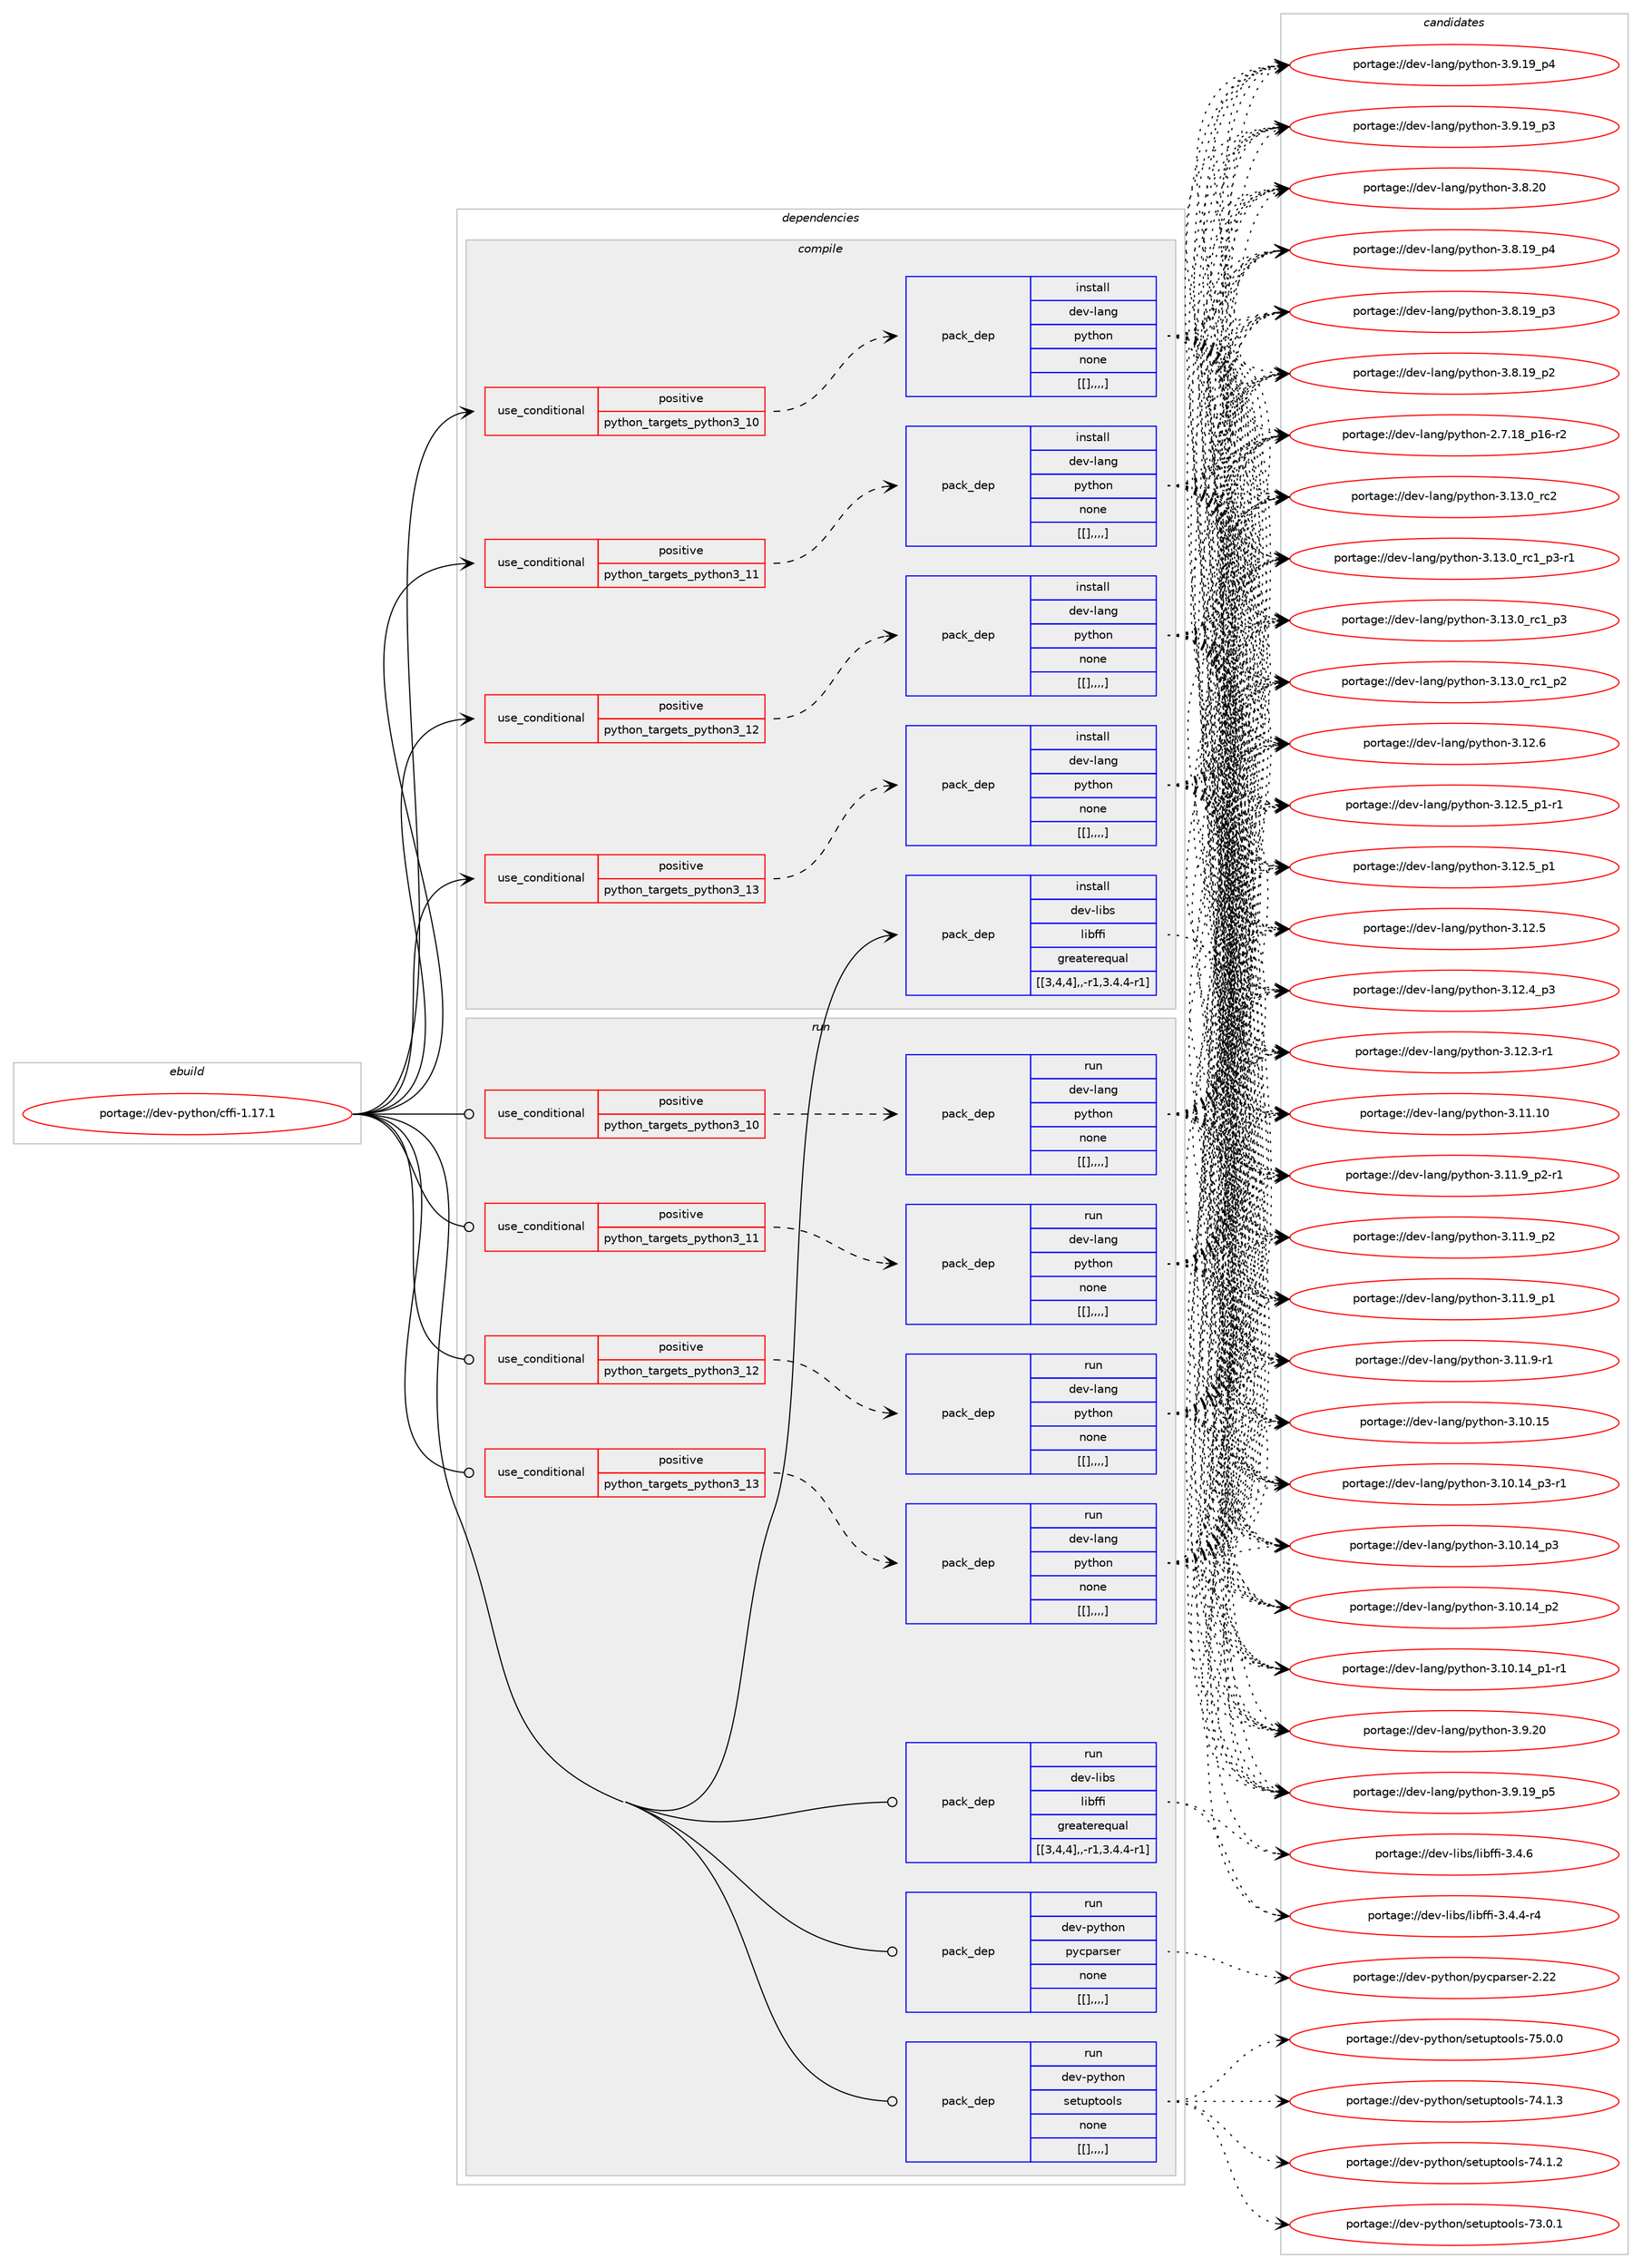 digraph prolog {

# *************
# Graph options
# *************

newrank=true;
concentrate=true;
compound=true;
graph [rankdir=LR,fontname=Helvetica,fontsize=10,ranksep=1.5];#, ranksep=2.5, nodesep=0.2];
edge  [arrowhead=vee];
node  [fontname=Helvetica,fontsize=10];

# **********
# The ebuild
# **********

subgraph cluster_leftcol {
color=gray;
label=<<i>ebuild</i>>;
id [label="portage://dev-python/cffi-1.17.1", color=red, width=4, href="../dev-python/cffi-1.17.1.svg"];
}

# ****************
# The dependencies
# ****************

subgraph cluster_midcol {
color=gray;
label=<<i>dependencies</i>>;
subgraph cluster_compile {
fillcolor="#eeeeee";
style=filled;
label=<<i>compile</i>>;
subgraph cond32085 {
dependency144188 [label=<<TABLE BORDER="0" CELLBORDER="1" CELLSPACING="0" CELLPADDING="4"><TR><TD ROWSPAN="3" CELLPADDING="10">use_conditional</TD></TR><TR><TD>positive</TD></TR><TR><TD>python_targets_python3_10</TD></TR></TABLE>>, shape=none, color=red];
subgraph pack110887 {
dependency144189 [label=<<TABLE BORDER="0" CELLBORDER="1" CELLSPACING="0" CELLPADDING="4" WIDTH="220"><TR><TD ROWSPAN="6" CELLPADDING="30">pack_dep</TD></TR><TR><TD WIDTH="110">install</TD></TR><TR><TD>dev-lang</TD></TR><TR><TD>python</TD></TR><TR><TD>none</TD></TR><TR><TD>[[],,,,]</TD></TR></TABLE>>, shape=none, color=blue];
}
dependency144188:e -> dependency144189:w [weight=20,style="dashed",arrowhead="vee"];
}
id:e -> dependency144188:w [weight=20,style="solid",arrowhead="vee"];
subgraph cond32086 {
dependency144190 [label=<<TABLE BORDER="0" CELLBORDER="1" CELLSPACING="0" CELLPADDING="4"><TR><TD ROWSPAN="3" CELLPADDING="10">use_conditional</TD></TR><TR><TD>positive</TD></TR><TR><TD>python_targets_python3_11</TD></TR></TABLE>>, shape=none, color=red];
subgraph pack110888 {
dependency144191 [label=<<TABLE BORDER="0" CELLBORDER="1" CELLSPACING="0" CELLPADDING="4" WIDTH="220"><TR><TD ROWSPAN="6" CELLPADDING="30">pack_dep</TD></TR><TR><TD WIDTH="110">install</TD></TR><TR><TD>dev-lang</TD></TR><TR><TD>python</TD></TR><TR><TD>none</TD></TR><TR><TD>[[],,,,]</TD></TR></TABLE>>, shape=none, color=blue];
}
dependency144190:e -> dependency144191:w [weight=20,style="dashed",arrowhead="vee"];
}
id:e -> dependency144190:w [weight=20,style="solid",arrowhead="vee"];
subgraph cond32087 {
dependency144192 [label=<<TABLE BORDER="0" CELLBORDER="1" CELLSPACING="0" CELLPADDING="4"><TR><TD ROWSPAN="3" CELLPADDING="10">use_conditional</TD></TR><TR><TD>positive</TD></TR><TR><TD>python_targets_python3_12</TD></TR></TABLE>>, shape=none, color=red];
subgraph pack110889 {
dependency144193 [label=<<TABLE BORDER="0" CELLBORDER="1" CELLSPACING="0" CELLPADDING="4" WIDTH="220"><TR><TD ROWSPAN="6" CELLPADDING="30">pack_dep</TD></TR><TR><TD WIDTH="110">install</TD></TR><TR><TD>dev-lang</TD></TR><TR><TD>python</TD></TR><TR><TD>none</TD></TR><TR><TD>[[],,,,]</TD></TR></TABLE>>, shape=none, color=blue];
}
dependency144192:e -> dependency144193:w [weight=20,style="dashed",arrowhead="vee"];
}
id:e -> dependency144192:w [weight=20,style="solid",arrowhead="vee"];
subgraph cond32088 {
dependency144194 [label=<<TABLE BORDER="0" CELLBORDER="1" CELLSPACING="0" CELLPADDING="4"><TR><TD ROWSPAN="3" CELLPADDING="10">use_conditional</TD></TR><TR><TD>positive</TD></TR><TR><TD>python_targets_python3_13</TD></TR></TABLE>>, shape=none, color=red];
subgraph pack110890 {
dependency144195 [label=<<TABLE BORDER="0" CELLBORDER="1" CELLSPACING="0" CELLPADDING="4" WIDTH="220"><TR><TD ROWSPAN="6" CELLPADDING="30">pack_dep</TD></TR><TR><TD WIDTH="110">install</TD></TR><TR><TD>dev-lang</TD></TR><TR><TD>python</TD></TR><TR><TD>none</TD></TR><TR><TD>[[],,,,]</TD></TR></TABLE>>, shape=none, color=blue];
}
dependency144194:e -> dependency144195:w [weight=20,style="dashed",arrowhead="vee"];
}
id:e -> dependency144194:w [weight=20,style="solid",arrowhead="vee"];
subgraph pack110891 {
dependency144196 [label=<<TABLE BORDER="0" CELLBORDER="1" CELLSPACING="0" CELLPADDING="4" WIDTH="220"><TR><TD ROWSPAN="6" CELLPADDING="30">pack_dep</TD></TR><TR><TD WIDTH="110">install</TD></TR><TR><TD>dev-libs</TD></TR><TR><TD>libffi</TD></TR><TR><TD>greaterequal</TD></TR><TR><TD>[[3,4,4],,-r1,3.4.4-r1]</TD></TR></TABLE>>, shape=none, color=blue];
}
id:e -> dependency144196:w [weight=20,style="solid",arrowhead="vee"];
}
subgraph cluster_compileandrun {
fillcolor="#eeeeee";
style=filled;
label=<<i>compile and run</i>>;
}
subgraph cluster_run {
fillcolor="#eeeeee";
style=filled;
label=<<i>run</i>>;
subgraph cond32089 {
dependency144197 [label=<<TABLE BORDER="0" CELLBORDER="1" CELLSPACING="0" CELLPADDING="4"><TR><TD ROWSPAN="3" CELLPADDING="10">use_conditional</TD></TR><TR><TD>positive</TD></TR><TR><TD>python_targets_python3_10</TD></TR></TABLE>>, shape=none, color=red];
subgraph pack110892 {
dependency144198 [label=<<TABLE BORDER="0" CELLBORDER="1" CELLSPACING="0" CELLPADDING="4" WIDTH="220"><TR><TD ROWSPAN="6" CELLPADDING="30">pack_dep</TD></TR><TR><TD WIDTH="110">run</TD></TR><TR><TD>dev-lang</TD></TR><TR><TD>python</TD></TR><TR><TD>none</TD></TR><TR><TD>[[],,,,]</TD></TR></TABLE>>, shape=none, color=blue];
}
dependency144197:e -> dependency144198:w [weight=20,style="dashed",arrowhead="vee"];
}
id:e -> dependency144197:w [weight=20,style="solid",arrowhead="odot"];
subgraph cond32090 {
dependency144199 [label=<<TABLE BORDER="0" CELLBORDER="1" CELLSPACING="0" CELLPADDING="4"><TR><TD ROWSPAN="3" CELLPADDING="10">use_conditional</TD></TR><TR><TD>positive</TD></TR><TR><TD>python_targets_python3_11</TD></TR></TABLE>>, shape=none, color=red];
subgraph pack110893 {
dependency144200 [label=<<TABLE BORDER="0" CELLBORDER="1" CELLSPACING="0" CELLPADDING="4" WIDTH="220"><TR><TD ROWSPAN="6" CELLPADDING="30">pack_dep</TD></TR><TR><TD WIDTH="110">run</TD></TR><TR><TD>dev-lang</TD></TR><TR><TD>python</TD></TR><TR><TD>none</TD></TR><TR><TD>[[],,,,]</TD></TR></TABLE>>, shape=none, color=blue];
}
dependency144199:e -> dependency144200:w [weight=20,style="dashed",arrowhead="vee"];
}
id:e -> dependency144199:w [weight=20,style="solid",arrowhead="odot"];
subgraph cond32091 {
dependency144201 [label=<<TABLE BORDER="0" CELLBORDER="1" CELLSPACING="0" CELLPADDING="4"><TR><TD ROWSPAN="3" CELLPADDING="10">use_conditional</TD></TR><TR><TD>positive</TD></TR><TR><TD>python_targets_python3_12</TD></TR></TABLE>>, shape=none, color=red];
subgraph pack110894 {
dependency144202 [label=<<TABLE BORDER="0" CELLBORDER="1" CELLSPACING="0" CELLPADDING="4" WIDTH="220"><TR><TD ROWSPAN="6" CELLPADDING="30">pack_dep</TD></TR><TR><TD WIDTH="110">run</TD></TR><TR><TD>dev-lang</TD></TR><TR><TD>python</TD></TR><TR><TD>none</TD></TR><TR><TD>[[],,,,]</TD></TR></TABLE>>, shape=none, color=blue];
}
dependency144201:e -> dependency144202:w [weight=20,style="dashed",arrowhead="vee"];
}
id:e -> dependency144201:w [weight=20,style="solid",arrowhead="odot"];
subgraph cond32092 {
dependency144203 [label=<<TABLE BORDER="0" CELLBORDER="1" CELLSPACING="0" CELLPADDING="4"><TR><TD ROWSPAN="3" CELLPADDING="10">use_conditional</TD></TR><TR><TD>positive</TD></TR><TR><TD>python_targets_python3_13</TD></TR></TABLE>>, shape=none, color=red];
subgraph pack110895 {
dependency144204 [label=<<TABLE BORDER="0" CELLBORDER="1" CELLSPACING="0" CELLPADDING="4" WIDTH="220"><TR><TD ROWSPAN="6" CELLPADDING="30">pack_dep</TD></TR><TR><TD WIDTH="110">run</TD></TR><TR><TD>dev-lang</TD></TR><TR><TD>python</TD></TR><TR><TD>none</TD></TR><TR><TD>[[],,,,]</TD></TR></TABLE>>, shape=none, color=blue];
}
dependency144203:e -> dependency144204:w [weight=20,style="dashed",arrowhead="vee"];
}
id:e -> dependency144203:w [weight=20,style="solid",arrowhead="odot"];
subgraph pack110896 {
dependency144205 [label=<<TABLE BORDER="0" CELLBORDER="1" CELLSPACING="0" CELLPADDING="4" WIDTH="220"><TR><TD ROWSPAN="6" CELLPADDING="30">pack_dep</TD></TR><TR><TD WIDTH="110">run</TD></TR><TR><TD>dev-libs</TD></TR><TR><TD>libffi</TD></TR><TR><TD>greaterequal</TD></TR><TR><TD>[[3,4,4],,-r1,3.4.4-r1]</TD></TR></TABLE>>, shape=none, color=blue];
}
id:e -> dependency144205:w [weight=20,style="solid",arrowhead="odot"];
subgraph pack110897 {
dependency144206 [label=<<TABLE BORDER="0" CELLBORDER="1" CELLSPACING="0" CELLPADDING="4" WIDTH="220"><TR><TD ROWSPAN="6" CELLPADDING="30">pack_dep</TD></TR><TR><TD WIDTH="110">run</TD></TR><TR><TD>dev-python</TD></TR><TR><TD>pycparser</TD></TR><TR><TD>none</TD></TR><TR><TD>[[],,,,]</TD></TR></TABLE>>, shape=none, color=blue];
}
id:e -> dependency144206:w [weight=20,style="solid",arrowhead="odot"];
subgraph pack110898 {
dependency144207 [label=<<TABLE BORDER="0" CELLBORDER="1" CELLSPACING="0" CELLPADDING="4" WIDTH="220"><TR><TD ROWSPAN="6" CELLPADDING="30">pack_dep</TD></TR><TR><TD WIDTH="110">run</TD></TR><TR><TD>dev-python</TD></TR><TR><TD>setuptools</TD></TR><TR><TD>none</TD></TR><TR><TD>[[],,,,]</TD></TR></TABLE>>, shape=none, color=blue];
}
id:e -> dependency144207:w [weight=20,style="solid",arrowhead="odot"];
}
}

# **************
# The candidates
# **************

subgraph cluster_choices {
rank=same;
color=gray;
label=<<i>candidates</i>>;

subgraph choice110887 {
color=black;
nodesep=1;
choice10010111845108971101034711212111610411111045514649514648951149950 [label="portage://dev-lang/python-3.13.0_rc2", color=red, width=4,href="../dev-lang/python-3.13.0_rc2.svg"];
choice1001011184510897110103471121211161041111104551464951464895114994995112514511449 [label="portage://dev-lang/python-3.13.0_rc1_p3-r1", color=red, width=4,href="../dev-lang/python-3.13.0_rc1_p3-r1.svg"];
choice100101118451089711010347112121116104111110455146495146489511499499511251 [label="portage://dev-lang/python-3.13.0_rc1_p3", color=red, width=4,href="../dev-lang/python-3.13.0_rc1_p3.svg"];
choice100101118451089711010347112121116104111110455146495146489511499499511250 [label="portage://dev-lang/python-3.13.0_rc1_p2", color=red, width=4,href="../dev-lang/python-3.13.0_rc1_p2.svg"];
choice10010111845108971101034711212111610411111045514649504654 [label="portage://dev-lang/python-3.12.6", color=red, width=4,href="../dev-lang/python-3.12.6.svg"];
choice1001011184510897110103471121211161041111104551464950465395112494511449 [label="portage://dev-lang/python-3.12.5_p1-r1", color=red, width=4,href="../dev-lang/python-3.12.5_p1-r1.svg"];
choice100101118451089711010347112121116104111110455146495046539511249 [label="portage://dev-lang/python-3.12.5_p1", color=red, width=4,href="../dev-lang/python-3.12.5_p1.svg"];
choice10010111845108971101034711212111610411111045514649504653 [label="portage://dev-lang/python-3.12.5", color=red, width=4,href="../dev-lang/python-3.12.5.svg"];
choice100101118451089711010347112121116104111110455146495046529511251 [label="portage://dev-lang/python-3.12.4_p3", color=red, width=4,href="../dev-lang/python-3.12.4_p3.svg"];
choice100101118451089711010347112121116104111110455146495046514511449 [label="portage://dev-lang/python-3.12.3-r1", color=red, width=4,href="../dev-lang/python-3.12.3-r1.svg"];
choice1001011184510897110103471121211161041111104551464949464948 [label="portage://dev-lang/python-3.11.10", color=red, width=4,href="../dev-lang/python-3.11.10.svg"];
choice1001011184510897110103471121211161041111104551464949465795112504511449 [label="portage://dev-lang/python-3.11.9_p2-r1", color=red, width=4,href="../dev-lang/python-3.11.9_p2-r1.svg"];
choice100101118451089711010347112121116104111110455146494946579511250 [label="portage://dev-lang/python-3.11.9_p2", color=red, width=4,href="../dev-lang/python-3.11.9_p2.svg"];
choice100101118451089711010347112121116104111110455146494946579511249 [label="portage://dev-lang/python-3.11.9_p1", color=red, width=4,href="../dev-lang/python-3.11.9_p1.svg"];
choice100101118451089711010347112121116104111110455146494946574511449 [label="portage://dev-lang/python-3.11.9-r1", color=red, width=4,href="../dev-lang/python-3.11.9-r1.svg"];
choice1001011184510897110103471121211161041111104551464948464953 [label="portage://dev-lang/python-3.10.15", color=red, width=4,href="../dev-lang/python-3.10.15.svg"];
choice100101118451089711010347112121116104111110455146494846495295112514511449 [label="portage://dev-lang/python-3.10.14_p3-r1", color=red, width=4,href="../dev-lang/python-3.10.14_p3-r1.svg"];
choice10010111845108971101034711212111610411111045514649484649529511251 [label="portage://dev-lang/python-3.10.14_p3", color=red, width=4,href="../dev-lang/python-3.10.14_p3.svg"];
choice10010111845108971101034711212111610411111045514649484649529511250 [label="portage://dev-lang/python-3.10.14_p2", color=red, width=4,href="../dev-lang/python-3.10.14_p2.svg"];
choice100101118451089711010347112121116104111110455146494846495295112494511449 [label="portage://dev-lang/python-3.10.14_p1-r1", color=red, width=4,href="../dev-lang/python-3.10.14_p1-r1.svg"];
choice10010111845108971101034711212111610411111045514657465048 [label="portage://dev-lang/python-3.9.20", color=red, width=4,href="../dev-lang/python-3.9.20.svg"];
choice100101118451089711010347112121116104111110455146574649579511253 [label="portage://dev-lang/python-3.9.19_p5", color=red, width=4,href="../dev-lang/python-3.9.19_p5.svg"];
choice100101118451089711010347112121116104111110455146574649579511252 [label="portage://dev-lang/python-3.9.19_p4", color=red, width=4,href="../dev-lang/python-3.9.19_p4.svg"];
choice100101118451089711010347112121116104111110455146574649579511251 [label="portage://dev-lang/python-3.9.19_p3", color=red, width=4,href="../dev-lang/python-3.9.19_p3.svg"];
choice10010111845108971101034711212111610411111045514656465048 [label="portage://dev-lang/python-3.8.20", color=red, width=4,href="../dev-lang/python-3.8.20.svg"];
choice100101118451089711010347112121116104111110455146564649579511252 [label="portage://dev-lang/python-3.8.19_p4", color=red, width=4,href="../dev-lang/python-3.8.19_p4.svg"];
choice100101118451089711010347112121116104111110455146564649579511251 [label="portage://dev-lang/python-3.8.19_p3", color=red, width=4,href="../dev-lang/python-3.8.19_p3.svg"];
choice100101118451089711010347112121116104111110455146564649579511250 [label="portage://dev-lang/python-3.8.19_p2", color=red, width=4,href="../dev-lang/python-3.8.19_p2.svg"];
choice100101118451089711010347112121116104111110455046554649569511249544511450 [label="portage://dev-lang/python-2.7.18_p16-r2", color=red, width=4,href="../dev-lang/python-2.7.18_p16-r2.svg"];
dependency144189:e -> choice10010111845108971101034711212111610411111045514649514648951149950:w [style=dotted,weight="100"];
dependency144189:e -> choice1001011184510897110103471121211161041111104551464951464895114994995112514511449:w [style=dotted,weight="100"];
dependency144189:e -> choice100101118451089711010347112121116104111110455146495146489511499499511251:w [style=dotted,weight="100"];
dependency144189:e -> choice100101118451089711010347112121116104111110455146495146489511499499511250:w [style=dotted,weight="100"];
dependency144189:e -> choice10010111845108971101034711212111610411111045514649504654:w [style=dotted,weight="100"];
dependency144189:e -> choice1001011184510897110103471121211161041111104551464950465395112494511449:w [style=dotted,weight="100"];
dependency144189:e -> choice100101118451089711010347112121116104111110455146495046539511249:w [style=dotted,weight="100"];
dependency144189:e -> choice10010111845108971101034711212111610411111045514649504653:w [style=dotted,weight="100"];
dependency144189:e -> choice100101118451089711010347112121116104111110455146495046529511251:w [style=dotted,weight="100"];
dependency144189:e -> choice100101118451089711010347112121116104111110455146495046514511449:w [style=dotted,weight="100"];
dependency144189:e -> choice1001011184510897110103471121211161041111104551464949464948:w [style=dotted,weight="100"];
dependency144189:e -> choice1001011184510897110103471121211161041111104551464949465795112504511449:w [style=dotted,weight="100"];
dependency144189:e -> choice100101118451089711010347112121116104111110455146494946579511250:w [style=dotted,weight="100"];
dependency144189:e -> choice100101118451089711010347112121116104111110455146494946579511249:w [style=dotted,weight="100"];
dependency144189:e -> choice100101118451089711010347112121116104111110455146494946574511449:w [style=dotted,weight="100"];
dependency144189:e -> choice1001011184510897110103471121211161041111104551464948464953:w [style=dotted,weight="100"];
dependency144189:e -> choice100101118451089711010347112121116104111110455146494846495295112514511449:w [style=dotted,weight="100"];
dependency144189:e -> choice10010111845108971101034711212111610411111045514649484649529511251:w [style=dotted,weight="100"];
dependency144189:e -> choice10010111845108971101034711212111610411111045514649484649529511250:w [style=dotted,weight="100"];
dependency144189:e -> choice100101118451089711010347112121116104111110455146494846495295112494511449:w [style=dotted,weight="100"];
dependency144189:e -> choice10010111845108971101034711212111610411111045514657465048:w [style=dotted,weight="100"];
dependency144189:e -> choice100101118451089711010347112121116104111110455146574649579511253:w [style=dotted,weight="100"];
dependency144189:e -> choice100101118451089711010347112121116104111110455146574649579511252:w [style=dotted,weight="100"];
dependency144189:e -> choice100101118451089711010347112121116104111110455146574649579511251:w [style=dotted,weight="100"];
dependency144189:e -> choice10010111845108971101034711212111610411111045514656465048:w [style=dotted,weight="100"];
dependency144189:e -> choice100101118451089711010347112121116104111110455146564649579511252:w [style=dotted,weight="100"];
dependency144189:e -> choice100101118451089711010347112121116104111110455146564649579511251:w [style=dotted,weight="100"];
dependency144189:e -> choice100101118451089711010347112121116104111110455146564649579511250:w [style=dotted,weight="100"];
dependency144189:e -> choice100101118451089711010347112121116104111110455046554649569511249544511450:w [style=dotted,weight="100"];
}
subgraph choice110888 {
color=black;
nodesep=1;
choice10010111845108971101034711212111610411111045514649514648951149950 [label="portage://dev-lang/python-3.13.0_rc2", color=red, width=4,href="../dev-lang/python-3.13.0_rc2.svg"];
choice1001011184510897110103471121211161041111104551464951464895114994995112514511449 [label="portage://dev-lang/python-3.13.0_rc1_p3-r1", color=red, width=4,href="../dev-lang/python-3.13.0_rc1_p3-r1.svg"];
choice100101118451089711010347112121116104111110455146495146489511499499511251 [label="portage://dev-lang/python-3.13.0_rc1_p3", color=red, width=4,href="../dev-lang/python-3.13.0_rc1_p3.svg"];
choice100101118451089711010347112121116104111110455146495146489511499499511250 [label="portage://dev-lang/python-3.13.0_rc1_p2", color=red, width=4,href="../dev-lang/python-3.13.0_rc1_p2.svg"];
choice10010111845108971101034711212111610411111045514649504654 [label="portage://dev-lang/python-3.12.6", color=red, width=4,href="../dev-lang/python-3.12.6.svg"];
choice1001011184510897110103471121211161041111104551464950465395112494511449 [label="portage://dev-lang/python-3.12.5_p1-r1", color=red, width=4,href="../dev-lang/python-3.12.5_p1-r1.svg"];
choice100101118451089711010347112121116104111110455146495046539511249 [label="portage://dev-lang/python-3.12.5_p1", color=red, width=4,href="../dev-lang/python-3.12.5_p1.svg"];
choice10010111845108971101034711212111610411111045514649504653 [label="portage://dev-lang/python-3.12.5", color=red, width=4,href="../dev-lang/python-3.12.5.svg"];
choice100101118451089711010347112121116104111110455146495046529511251 [label="portage://dev-lang/python-3.12.4_p3", color=red, width=4,href="../dev-lang/python-3.12.4_p3.svg"];
choice100101118451089711010347112121116104111110455146495046514511449 [label="portage://dev-lang/python-3.12.3-r1", color=red, width=4,href="../dev-lang/python-3.12.3-r1.svg"];
choice1001011184510897110103471121211161041111104551464949464948 [label="portage://dev-lang/python-3.11.10", color=red, width=4,href="../dev-lang/python-3.11.10.svg"];
choice1001011184510897110103471121211161041111104551464949465795112504511449 [label="portage://dev-lang/python-3.11.9_p2-r1", color=red, width=4,href="../dev-lang/python-3.11.9_p2-r1.svg"];
choice100101118451089711010347112121116104111110455146494946579511250 [label="portage://dev-lang/python-3.11.9_p2", color=red, width=4,href="../dev-lang/python-3.11.9_p2.svg"];
choice100101118451089711010347112121116104111110455146494946579511249 [label="portage://dev-lang/python-3.11.9_p1", color=red, width=4,href="../dev-lang/python-3.11.9_p1.svg"];
choice100101118451089711010347112121116104111110455146494946574511449 [label="portage://dev-lang/python-3.11.9-r1", color=red, width=4,href="../dev-lang/python-3.11.9-r1.svg"];
choice1001011184510897110103471121211161041111104551464948464953 [label="portage://dev-lang/python-3.10.15", color=red, width=4,href="../dev-lang/python-3.10.15.svg"];
choice100101118451089711010347112121116104111110455146494846495295112514511449 [label="portage://dev-lang/python-3.10.14_p3-r1", color=red, width=4,href="../dev-lang/python-3.10.14_p3-r1.svg"];
choice10010111845108971101034711212111610411111045514649484649529511251 [label="portage://dev-lang/python-3.10.14_p3", color=red, width=4,href="../dev-lang/python-3.10.14_p3.svg"];
choice10010111845108971101034711212111610411111045514649484649529511250 [label="portage://dev-lang/python-3.10.14_p2", color=red, width=4,href="../dev-lang/python-3.10.14_p2.svg"];
choice100101118451089711010347112121116104111110455146494846495295112494511449 [label="portage://dev-lang/python-3.10.14_p1-r1", color=red, width=4,href="../dev-lang/python-3.10.14_p1-r1.svg"];
choice10010111845108971101034711212111610411111045514657465048 [label="portage://dev-lang/python-3.9.20", color=red, width=4,href="../dev-lang/python-3.9.20.svg"];
choice100101118451089711010347112121116104111110455146574649579511253 [label="portage://dev-lang/python-3.9.19_p5", color=red, width=4,href="../dev-lang/python-3.9.19_p5.svg"];
choice100101118451089711010347112121116104111110455146574649579511252 [label="portage://dev-lang/python-3.9.19_p4", color=red, width=4,href="../dev-lang/python-3.9.19_p4.svg"];
choice100101118451089711010347112121116104111110455146574649579511251 [label="portage://dev-lang/python-3.9.19_p3", color=red, width=4,href="../dev-lang/python-3.9.19_p3.svg"];
choice10010111845108971101034711212111610411111045514656465048 [label="portage://dev-lang/python-3.8.20", color=red, width=4,href="../dev-lang/python-3.8.20.svg"];
choice100101118451089711010347112121116104111110455146564649579511252 [label="portage://dev-lang/python-3.8.19_p4", color=red, width=4,href="../dev-lang/python-3.8.19_p4.svg"];
choice100101118451089711010347112121116104111110455146564649579511251 [label="portage://dev-lang/python-3.8.19_p3", color=red, width=4,href="../dev-lang/python-3.8.19_p3.svg"];
choice100101118451089711010347112121116104111110455146564649579511250 [label="portage://dev-lang/python-3.8.19_p2", color=red, width=4,href="../dev-lang/python-3.8.19_p2.svg"];
choice100101118451089711010347112121116104111110455046554649569511249544511450 [label="portage://dev-lang/python-2.7.18_p16-r2", color=red, width=4,href="../dev-lang/python-2.7.18_p16-r2.svg"];
dependency144191:e -> choice10010111845108971101034711212111610411111045514649514648951149950:w [style=dotted,weight="100"];
dependency144191:e -> choice1001011184510897110103471121211161041111104551464951464895114994995112514511449:w [style=dotted,weight="100"];
dependency144191:e -> choice100101118451089711010347112121116104111110455146495146489511499499511251:w [style=dotted,weight="100"];
dependency144191:e -> choice100101118451089711010347112121116104111110455146495146489511499499511250:w [style=dotted,weight="100"];
dependency144191:e -> choice10010111845108971101034711212111610411111045514649504654:w [style=dotted,weight="100"];
dependency144191:e -> choice1001011184510897110103471121211161041111104551464950465395112494511449:w [style=dotted,weight="100"];
dependency144191:e -> choice100101118451089711010347112121116104111110455146495046539511249:w [style=dotted,weight="100"];
dependency144191:e -> choice10010111845108971101034711212111610411111045514649504653:w [style=dotted,weight="100"];
dependency144191:e -> choice100101118451089711010347112121116104111110455146495046529511251:w [style=dotted,weight="100"];
dependency144191:e -> choice100101118451089711010347112121116104111110455146495046514511449:w [style=dotted,weight="100"];
dependency144191:e -> choice1001011184510897110103471121211161041111104551464949464948:w [style=dotted,weight="100"];
dependency144191:e -> choice1001011184510897110103471121211161041111104551464949465795112504511449:w [style=dotted,weight="100"];
dependency144191:e -> choice100101118451089711010347112121116104111110455146494946579511250:w [style=dotted,weight="100"];
dependency144191:e -> choice100101118451089711010347112121116104111110455146494946579511249:w [style=dotted,weight="100"];
dependency144191:e -> choice100101118451089711010347112121116104111110455146494946574511449:w [style=dotted,weight="100"];
dependency144191:e -> choice1001011184510897110103471121211161041111104551464948464953:w [style=dotted,weight="100"];
dependency144191:e -> choice100101118451089711010347112121116104111110455146494846495295112514511449:w [style=dotted,weight="100"];
dependency144191:e -> choice10010111845108971101034711212111610411111045514649484649529511251:w [style=dotted,weight="100"];
dependency144191:e -> choice10010111845108971101034711212111610411111045514649484649529511250:w [style=dotted,weight="100"];
dependency144191:e -> choice100101118451089711010347112121116104111110455146494846495295112494511449:w [style=dotted,weight="100"];
dependency144191:e -> choice10010111845108971101034711212111610411111045514657465048:w [style=dotted,weight="100"];
dependency144191:e -> choice100101118451089711010347112121116104111110455146574649579511253:w [style=dotted,weight="100"];
dependency144191:e -> choice100101118451089711010347112121116104111110455146574649579511252:w [style=dotted,weight="100"];
dependency144191:e -> choice100101118451089711010347112121116104111110455146574649579511251:w [style=dotted,weight="100"];
dependency144191:e -> choice10010111845108971101034711212111610411111045514656465048:w [style=dotted,weight="100"];
dependency144191:e -> choice100101118451089711010347112121116104111110455146564649579511252:w [style=dotted,weight="100"];
dependency144191:e -> choice100101118451089711010347112121116104111110455146564649579511251:w [style=dotted,weight="100"];
dependency144191:e -> choice100101118451089711010347112121116104111110455146564649579511250:w [style=dotted,weight="100"];
dependency144191:e -> choice100101118451089711010347112121116104111110455046554649569511249544511450:w [style=dotted,weight="100"];
}
subgraph choice110889 {
color=black;
nodesep=1;
choice10010111845108971101034711212111610411111045514649514648951149950 [label="portage://dev-lang/python-3.13.0_rc2", color=red, width=4,href="../dev-lang/python-3.13.0_rc2.svg"];
choice1001011184510897110103471121211161041111104551464951464895114994995112514511449 [label="portage://dev-lang/python-3.13.0_rc1_p3-r1", color=red, width=4,href="../dev-lang/python-3.13.0_rc1_p3-r1.svg"];
choice100101118451089711010347112121116104111110455146495146489511499499511251 [label="portage://dev-lang/python-3.13.0_rc1_p3", color=red, width=4,href="../dev-lang/python-3.13.0_rc1_p3.svg"];
choice100101118451089711010347112121116104111110455146495146489511499499511250 [label="portage://dev-lang/python-3.13.0_rc1_p2", color=red, width=4,href="../dev-lang/python-3.13.0_rc1_p2.svg"];
choice10010111845108971101034711212111610411111045514649504654 [label="portage://dev-lang/python-3.12.6", color=red, width=4,href="../dev-lang/python-3.12.6.svg"];
choice1001011184510897110103471121211161041111104551464950465395112494511449 [label="portage://dev-lang/python-3.12.5_p1-r1", color=red, width=4,href="../dev-lang/python-3.12.5_p1-r1.svg"];
choice100101118451089711010347112121116104111110455146495046539511249 [label="portage://dev-lang/python-3.12.5_p1", color=red, width=4,href="../dev-lang/python-3.12.5_p1.svg"];
choice10010111845108971101034711212111610411111045514649504653 [label="portage://dev-lang/python-3.12.5", color=red, width=4,href="../dev-lang/python-3.12.5.svg"];
choice100101118451089711010347112121116104111110455146495046529511251 [label="portage://dev-lang/python-3.12.4_p3", color=red, width=4,href="../dev-lang/python-3.12.4_p3.svg"];
choice100101118451089711010347112121116104111110455146495046514511449 [label="portage://dev-lang/python-3.12.3-r1", color=red, width=4,href="../dev-lang/python-3.12.3-r1.svg"];
choice1001011184510897110103471121211161041111104551464949464948 [label="portage://dev-lang/python-3.11.10", color=red, width=4,href="../dev-lang/python-3.11.10.svg"];
choice1001011184510897110103471121211161041111104551464949465795112504511449 [label="portage://dev-lang/python-3.11.9_p2-r1", color=red, width=4,href="../dev-lang/python-3.11.9_p2-r1.svg"];
choice100101118451089711010347112121116104111110455146494946579511250 [label="portage://dev-lang/python-3.11.9_p2", color=red, width=4,href="../dev-lang/python-3.11.9_p2.svg"];
choice100101118451089711010347112121116104111110455146494946579511249 [label="portage://dev-lang/python-3.11.9_p1", color=red, width=4,href="../dev-lang/python-3.11.9_p1.svg"];
choice100101118451089711010347112121116104111110455146494946574511449 [label="portage://dev-lang/python-3.11.9-r1", color=red, width=4,href="../dev-lang/python-3.11.9-r1.svg"];
choice1001011184510897110103471121211161041111104551464948464953 [label="portage://dev-lang/python-3.10.15", color=red, width=4,href="../dev-lang/python-3.10.15.svg"];
choice100101118451089711010347112121116104111110455146494846495295112514511449 [label="portage://dev-lang/python-3.10.14_p3-r1", color=red, width=4,href="../dev-lang/python-3.10.14_p3-r1.svg"];
choice10010111845108971101034711212111610411111045514649484649529511251 [label="portage://dev-lang/python-3.10.14_p3", color=red, width=4,href="../dev-lang/python-3.10.14_p3.svg"];
choice10010111845108971101034711212111610411111045514649484649529511250 [label="portage://dev-lang/python-3.10.14_p2", color=red, width=4,href="../dev-lang/python-3.10.14_p2.svg"];
choice100101118451089711010347112121116104111110455146494846495295112494511449 [label="portage://dev-lang/python-3.10.14_p1-r1", color=red, width=4,href="../dev-lang/python-3.10.14_p1-r1.svg"];
choice10010111845108971101034711212111610411111045514657465048 [label="portage://dev-lang/python-3.9.20", color=red, width=4,href="../dev-lang/python-3.9.20.svg"];
choice100101118451089711010347112121116104111110455146574649579511253 [label="portage://dev-lang/python-3.9.19_p5", color=red, width=4,href="../dev-lang/python-3.9.19_p5.svg"];
choice100101118451089711010347112121116104111110455146574649579511252 [label="portage://dev-lang/python-3.9.19_p4", color=red, width=4,href="../dev-lang/python-3.9.19_p4.svg"];
choice100101118451089711010347112121116104111110455146574649579511251 [label="portage://dev-lang/python-3.9.19_p3", color=red, width=4,href="../dev-lang/python-3.9.19_p3.svg"];
choice10010111845108971101034711212111610411111045514656465048 [label="portage://dev-lang/python-3.8.20", color=red, width=4,href="../dev-lang/python-3.8.20.svg"];
choice100101118451089711010347112121116104111110455146564649579511252 [label="portage://dev-lang/python-3.8.19_p4", color=red, width=4,href="../dev-lang/python-3.8.19_p4.svg"];
choice100101118451089711010347112121116104111110455146564649579511251 [label="portage://dev-lang/python-3.8.19_p3", color=red, width=4,href="../dev-lang/python-3.8.19_p3.svg"];
choice100101118451089711010347112121116104111110455146564649579511250 [label="portage://dev-lang/python-3.8.19_p2", color=red, width=4,href="../dev-lang/python-3.8.19_p2.svg"];
choice100101118451089711010347112121116104111110455046554649569511249544511450 [label="portage://dev-lang/python-2.7.18_p16-r2", color=red, width=4,href="../dev-lang/python-2.7.18_p16-r2.svg"];
dependency144193:e -> choice10010111845108971101034711212111610411111045514649514648951149950:w [style=dotted,weight="100"];
dependency144193:e -> choice1001011184510897110103471121211161041111104551464951464895114994995112514511449:w [style=dotted,weight="100"];
dependency144193:e -> choice100101118451089711010347112121116104111110455146495146489511499499511251:w [style=dotted,weight="100"];
dependency144193:e -> choice100101118451089711010347112121116104111110455146495146489511499499511250:w [style=dotted,weight="100"];
dependency144193:e -> choice10010111845108971101034711212111610411111045514649504654:w [style=dotted,weight="100"];
dependency144193:e -> choice1001011184510897110103471121211161041111104551464950465395112494511449:w [style=dotted,weight="100"];
dependency144193:e -> choice100101118451089711010347112121116104111110455146495046539511249:w [style=dotted,weight="100"];
dependency144193:e -> choice10010111845108971101034711212111610411111045514649504653:w [style=dotted,weight="100"];
dependency144193:e -> choice100101118451089711010347112121116104111110455146495046529511251:w [style=dotted,weight="100"];
dependency144193:e -> choice100101118451089711010347112121116104111110455146495046514511449:w [style=dotted,weight="100"];
dependency144193:e -> choice1001011184510897110103471121211161041111104551464949464948:w [style=dotted,weight="100"];
dependency144193:e -> choice1001011184510897110103471121211161041111104551464949465795112504511449:w [style=dotted,weight="100"];
dependency144193:e -> choice100101118451089711010347112121116104111110455146494946579511250:w [style=dotted,weight="100"];
dependency144193:e -> choice100101118451089711010347112121116104111110455146494946579511249:w [style=dotted,weight="100"];
dependency144193:e -> choice100101118451089711010347112121116104111110455146494946574511449:w [style=dotted,weight="100"];
dependency144193:e -> choice1001011184510897110103471121211161041111104551464948464953:w [style=dotted,weight="100"];
dependency144193:e -> choice100101118451089711010347112121116104111110455146494846495295112514511449:w [style=dotted,weight="100"];
dependency144193:e -> choice10010111845108971101034711212111610411111045514649484649529511251:w [style=dotted,weight="100"];
dependency144193:e -> choice10010111845108971101034711212111610411111045514649484649529511250:w [style=dotted,weight="100"];
dependency144193:e -> choice100101118451089711010347112121116104111110455146494846495295112494511449:w [style=dotted,weight="100"];
dependency144193:e -> choice10010111845108971101034711212111610411111045514657465048:w [style=dotted,weight="100"];
dependency144193:e -> choice100101118451089711010347112121116104111110455146574649579511253:w [style=dotted,weight="100"];
dependency144193:e -> choice100101118451089711010347112121116104111110455146574649579511252:w [style=dotted,weight="100"];
dependency144193:e -> choice100101118451089711010347112121116104111110455146574649579511251:w [style=dotted,weight="100"];
dependency144193:e -> choice10010111845108971101034711212111610411111045514656465048:w [style=dotted,weight="100"];
dependency144193:e -> choice100101118451089711010347112121116104111110455146564649579511252:w [style=dotted,weight="100"];
dependency144193:e -> choice100101118451089711010347112121116104111110455146564649579511251:w [style=dotted,weight="100"];
dependency144193:e -> choice100101118451089711010347112121116104111110455146564649579511250:w [style=dotted,weight="100"];
dependency144193:e -> choice100101118451089711010347112121116104111110455046554649569511249544511450:w [style=dotted,weight="100"];
}
subgraph choice110890 {
color=black;
nodesep=1;
choice10010111845108971101034711212111610411111045514649514648951149950 [label="portage://dev-lang/python-3.13.0_rc2", color=red, width=4,href="../dev-lang/python-3.13.0_rc2.svg"];
choice1001011184510897110103471121211161041111104551464951464895114994995112514511449 [label="portage://dev-lang/python-3.13.0_rc1_p3-r1", color=red, width=4,href="../dev-lang/python-3.13.0_rc1_p3-r1.svg"];
choice100101118451089711010347112121116104111110455146495146489511499499511251 [label="portage://dev-lang/python-3.13.0_rc1_p3", color=red, width=4,href="../dev-lang/python-3.13.0_rc1_p3.svg"];
choice100101118451089711010347112121116104111110455146495146489511499499511250 [label="portage://dev-lang/python-3.13.0_rc1_p2", color=red, width=4,href="../dev-lang/python-3.13.0_rc1_p2.svg"];
choice10010111845108971101034711212111610411111045514649504654 [label="portage://dev-lang/python-3.12.6", color=red, width=4,href="../dev-lang/python-3.12.6.svg"];
choice1001011184510897110103471121211161041111104551464950465395112494511449 [label="portage://dev-lang/python-3.12.5_p1-r1", color=red, width=4,href="../dev-lang/python-3.12.5_p1-r1.svg"];
choice100101118451089711010347112121116104111110455146495046539511249 [label="portage://dev-lang/python-3.12.5_p1", color=red, width=4,href="../dev-lang/python-3.12.5_p1.svg"];
choice10010111845108971101034711212111610411111045514649504653 [label="portage://dev-lang/python-3.12.5", color=red, width=4,href="../dev-lang/python-3.12.5.svg"];
choice100101118451089711010347112121116104111110455146495046529511251 [label="portage://dev-lang/python-3.12.4_p3", color=red, width=4,href="../dev-lang/python-3.12.4_p3.svg"];
choice100101118451089711010347112121116104111110455146495046514511449 [label="portage://dev-lang/python-3.12.3-r1", color=red, width=4,href="../dev-lang/python-3.12.3-r1.svg"];
choice1001011184510897110103471121211161041111104551464949464948 [label="portage://dev-lang/python-3.11.10", color=red, width=4,href="../dev-lang/python-3.11.10.svg"];
choice1001011184510897110103471121211161041111104551464949465795112504511449 [label="portage://dev-lang/python-3.11.9_p2-r1", color=red, width=4,href="../dev-lang/python-3.11.9_p2-r1.svg"];
choice100101118451089711010347112121116104111110455146494946579511250 [label="portage://dev-lang/python-3.11.9_p2", color=red, width=4,href="../dev-lang/python-3.11.9_p2.svg"];
choice100101118451089711010347112121116104111110455146494946579511249 [label="portage://dev-lang/python-3.11.9_p1", color=red, width=4,href="../dev-lang/python-3.11.9_p1.svg"];
choice100101118451089711010347112121116104111110455146494946574511449 [label="portage://dev-lang/python-3.11.9-r1", color=red, width=4,href="../dev-lang/python-3.11.9-r1.svg"];
choice1001011184510897110103471121211161041111104551464948464953 [label="portage://dev-lang/python-3.10.15", color=red, width=4,href="../dev-lang/python-3.10.15.svg"];
choice100101118451089711010347112121116104111110455146494846495295112514511449 [label="portage://dev-lang/python-3.10.14_p3-r1", color=red, width=4,href="../dev-lang/python-3.10.14_p3-r1.svg"];
choice10010111845108971101034711212111610411111045514649484649529511251 [label="portage://dev-lang/python-3.10.14_p3", color=red, width=4,href="../dev-lang/python-3.10.14_p3.svg"];
choice10010111845108971101034711212111610411111045514649484649529511250 [label="portage://dev-lang/python-3.10.14_p2", color=red, width=4,href="../dev-lang/python-3.10.14_p2.svg"];
choice100101118451089711010347112121116104111110455146494846495295112494511449 [label="portage://dev-lang/python-3.10.14_p1-r1", color=red, width=4,href="../dev-lang/python-3.10.14_p1-r1.svg"];
choice10010111845108971101034711212111610411111045514657465048 [label="portage://dev-lang/python-3.9.20", color=red, width=4,href="../dev-lang/python-3.9.20.svg"];
choice100101118451089711010347112121116104111110455146574649579511253 [label="portage://dev-lang/python-3.9.19_p5", color=red, width=4,href="../dev-lang/python-3.9.19_p5.svg"];
choice100101118451089711010347112121116104111110455146574649579511252 [label="portage://dev-lang/python-3.9.19_p4", color=red, width=4,href="../dev-lang/python-3.9.19_p4.svg"];
choice100101118451089711010347112121116104111110455146574649579511251 [label="portage://dev-lang/python-3.9.19_p3", color=red, width=4,href="../dev-lang/python-3.9.19_p3.svg"];
choice10010111845108971101034711212111610411111045514656465048 [label="portage://dev-lang/python-3.8.20", color=red, width=4,href="../dev-lang/python-3.8.20.svg"];
choice100101118451089711010347112121116104111110455146564649579511252 [label="portage://dev-lang/python-3.8.19_p4", color=red, width=4,href="../dev-lang/python-3.8.19_p4.svg"];
choice100101118451089711010347112121116104111110455146564649579511251 [label="portage://dev-lang/python-3.8.19_p3", color=red, width=4,href="../dev-lang/python-3.8.19_p3.svg"];
choice100101118451089711010347112121116104111110455146564649579511250 [label="portage://dev-lang/python-3.8.19_p2", color=red, width=4,href="../dev-lang/python-3.8.19_p2.svg"];
choice100101118451089711010347112121116104111110455046554649569511249544511450 [label="portage://dev-lang/python-2.7.18_p16-r2", color=red, width=4,href="../dev-lang/python-2.7.18_p16-r2.svg"];
dependency144195:e -> choice10010111845108971101034711212111610411111045514649514648951149950:w [style=dotted,weight="100"];
dependency144195:e -> choice1001011184510897110103471121211161041111104551464951464895114994995112514511449:w [style=dotted,weight="100"];
dependency144195:e -> choice100101118451089711010347112121116104111110455146495146489511499499511251:w [style=dotted,weight="100"];
dependency144195:e -> choice100101118451089711010347112121116104111110455146495146489511499499511250:w [style=dotted,weight="100"];
dependency144195:e -> choice10010111845108971101034711212111610411111045514649504654:w [style=dotted,weight="100"];
dependency144195:e -> choice1001011184510897110103471121211161041111104551464950465395112494511449:w [style=dotted,weight="100"];
dependency144195:e -> choice100101118451089711010347112121116104111110455146495046539511249:w [style=dotted,weight="100"];
dependency144195:e -> choice10010111845108971101034711212111610411111045514649504653:w [style=dotted,weight="100"];
dependency144195:e -> choice100101118451089711010347112121116104111110455146495046529511251:w [style=dotted,weight="100"];
dependency144195:e -> choice100101118451089711010347112121116104111110455146495046514511449:w [style=dotted,weight="100"];
dependency144195:e -> choice1001011184510897110103471121211161041111104551464949464948:w [style=dotted,weight="100"];
dependency144195:e -> choice1001011184510897110103471121211161041111104551464949465795112504511449:w [style=dotted,weight="100"];
dependency144195:e -> choice100101118451089711010347112121116104111110455146494946579511250:w [style=dotted,weight="100"];
dependency144195:e -> choice100101118451089711010347112121116104111110455146494946579511249:w [style=dotted,weight="100"];
dependency144195:e -> choice100101118451089711010347112121116104111110455146494946574511449:w [style=dotted,weight="100"];
dependency144195:e -> choice1001011184510897110103471121211161041111104551464948464953:w [style=dotted,weight="100"];
dependency144195:e -> choice100101118451089711010347112121116104111110455146494846495295112514511449:w [style=dotted,weight="100"];
dependency144195:e -> choice10010111845108971101034711212111610411111045514649484649529511251:w [style=dotted,weight="100"];
dependency144195:e -> choice10010111845108971101034711212111610411111045514649484649529511250:w [style=dotted,weight="100"];
dependency144195:e -> choice100101118451089711010347112121116104111110455146494846495295112494511449:w [style=dotted,weight="100"];
dependency144195:e -> choice10010111845108971101034711212111610411111045514657465048:w [style=dotted,weight="100"];
dependency144195:e -> choice100101118451089711010347112121116104111110455146574649579511253:w [style=dotted,weight="100"];
dependency144195:e -> choice100101118451089711010347112121116104111110455146574649579511252:w [style=dotted,weight="100"];
dependency144195:e -> choice100101118451089711010347112121116104111110455146574649579511251:w [style=dotted,weight="100"];
dependency144195:e -> choice10010111845108971101034711212111610411111045514656465048:w [style=dotted,weight="100"];
dependency144195:e -> choice100101118451089711010347112121116104111110455146564649579511252:w [style=dotted,weight="100"];
dependency144195:e -> choice100101118451089711010347112121116104111110455146564649579511251:w [style=dotted,weight="100"];
dependency144195:e -> choice100101118451089711010347112121116104111110455146564649579511250:w [style=dotted,weight="100"];
dependency144195:e -> choice100101118451089711010347112121116104111110455046554649569511249544511450:w [style=dotted,weight="100"];
}
subgraph choice110891 {
color=black;
nodesep=1;
choice10010111845108105981154710810598102102105455146524654 [label="portage://dev-libs/libffi-3.4.6", color=red, width=4,href="../dev-libs/libffi-3.4.6.svg"];
choice100101118451081059811547108105981021021054551465246524511452 [label="portage://dev-libs/libffi-3.4.4-r4", color=red, width=4,href="../dev-libs/libffi-3.4.4-r4.svg"];
dependency144196:e -> choice10010111845108105981154710810598102102105455146524654:w [style=dotted,weight="100"];
dependency144196:e -> choice100101118451081059811547108105981021021054551465246524511452:w [style=dotted,weight="100"];
}
subgraph choice110892 {
color=black;
nodesep=1;
choice10010111845108971101034711212111610411111045514649514648951149950 [label="portage://dev-lang/python-3.13.0_rc2", color=red, width=4,href="../dev-lang/python-3.13.0_rc2.svg"];
choice1001011184510897110103471121211161041111104551464951464895114994995112514511449 [label="portage://dev-lang/python-3.13.0_rc1_p3-r1", color=red, width=4,href="../dev-lang/python-3.13.0_rc1_p3-r1.svg"];
choice100101118451089711010347112121116104111110455146495146489511499499511251 [label="portage://dev-lang/python-3.13.0_rc1_p3", color=red, width=4,href="../dev-lang/python-3.13.0_rc1_p3.svg"];
choice100101118451089711010347112121116104111110455146495146489511499499511250 [label="portage://dev-lang/python-3.13.0_rc1_p2", color=red, width=4,href="../dev-lang/python-3.13.0_rc1_p2.svg"];
choice10010111845108971101034711212111610411111045514649504654 [label="portage://dev-lang/python-3.12.6", color=red, width=4,href="../dev-lang/python-3.12.6.svg"];
choice1001011184510897110103471121211161041111104551464950465395112494511449 [label="portage://dev-lang/python-3.12.5_p1-r1", color=red, width=4,href="../dev-lang/python-3.12.5_p1-r1.svg"];
choice100101118451089711010347112121116104111110455146495046539511249 [label="portage://dev-lang/python-3.12.5_p1", color=red, width=4,href="../dev-lang/python-3.12.5_p1.svg"];
choice10010111845108971101034711212111610411111045514649504653 [label="portage://dev-lang/python-3.12.5", color=red, width=4,href="../dev-lang/python-3.12.5.svg"];
choice100101118451089711010347112121116104111110455146495046529511251 [label="portage://dev-lang/python-3.12.4_p3", color=red, width=4,href="../dev-lang/python-3.12.4_p3.svg"];
choice100101118451089711010347112121116104111110455146495046514511449 [label="portage://dev-lang/python-3.12.3-r1", color=red, width=4,href="../dev-lang/python-3.12.3-r1.svg"];
choice1001011184510897110103471121211161041111104551464949464948 [label="portage://dev-lang/python-3.11.10", color=red, width=4,href="../dev-lang/python-3.11.10.svg"];
choice1001011184510897110103471121211161041111104551464949465795112504511449 [label="portage://dev-lang/python-3.11.9_p2-r1", color=red, width=4,href="../dev-lang/python-3.11.9_p2-r1.svg"];
choice100101118451089711010347112121116104111110455146494946579511250 [label="portage://dev-lang/python-3.11.9_p2", color=red, width=4,href="../dev-lang/python-3.11.9_p2.svg"];
choice100101118451089711010347112121116104111110455146494946579511249 [label="portage://dev-lang/python-3.11.9_p1", color=red, width=4,href="../dev-lang/python-3.11.9_p1.svg"];
choice100101118451089711010347112121116104111110455146494946574511449 [label="portage://dev-lang/python-3.11.9-r1", color=red, width=4,href="../dev-lang/python-3.11.9-r1.svg"];
choice1001011184510897110103471121211161041111104551464948464953 [label="portage://dev-lang/python-3.10.15", color=red, width=4,href="../dev-lang/python-3.10.15.svg"];
choice100101118451089711010347112121116104111110455146494846495295112514511449 [label="portage://dev-lang/python-3.10.14_p3-r1", color=red, width=4,href="../dev-lang/python-3.10.14_p3-r1.svg"];
choice10010111845108971101034711212111610411111045514649484649529511251 [label="portage://dev-lang/python-3.10.14_p3", color=red, width=4,href="../dev-lang/python-3.10.14_p3.svg"];
choice10010111845108971101034711212111610411111045514649484649529511250 [label="portage://dev-lang/python-3.10.14_p2", color=red, width=4,href="../dev-lang/python-3.10.14_p2.svg"];
choice100101118451089711010347112121116104111110455146494846495295112494511449 [label="portage://dev-lang/python-3.10.14_p1-r1", color=red, width=4,href="../dev-lang/python-3.10.14_p1-r1.svg"];
choice10010111845108971101034711212111610411111045514657465048 [label="portage://dev-lang/python-3.9.20", color=red, width=4,href="../dev-lang/python-3.9.20.svg"];
choice100101118451089711010347112121116104111110455146574649579511253 [label="portage://dev-lang/python-3.9.19_p5", color=red, width=4,href="../dev-lang/python-3.9.19_p5.svg"];
choice100101118451089711010347112121116104111110455146574649579511252 [label="portage://dev-lang/python-3.9.19_p4", color=red, width=4,href="../dev-lang/python-3.9.19_p4.svg"];
choice100101118451089711010347112121116104111110455146574649579511251 [label="portage://dev-lang/python-3.9.19_p3", color=red, width=4,href="../dev-lang/python-3.9.19_p3.svg"];
choice10010111845108971101034711212111610411111045514656465048 [label="portage://dev-lang/python-3.8.20", color=red, width=4,href="../dev-lang/python-3.8.20.svg"];
choice100101118451089711010347112121116104111110455146564649579511252 [label="portage://dev-lang/python-3.8.19_p4", color=red, width=4,href="../dev-lang/python-3.8.19_p4.svg"];
choice100101118451089711010347112121116104111110455146564649579511251 [label="portage://dev-lang/python-3.8.19_p3", color=red, width=4,href="../dev-lang/python-3.8.19_p3.svg"];
choice100101118451089711010347112121116104111110455146564649579511250 [label="portage://dev-lang/python-3.8.19_p2", color=red, width=4,href="../dev-lang/python-3.8.19_p2.svg"];
choice100101118451089711010347112121116104111110455046554649569511249544511450 [label="portage://dev-lang/python-2.7.18_p16-r2", color=red, width=4,href="../dev-lang/python-2.7.18_p16-r2.svg"];
dependency144198:e -> choice10010111845108971101034711212111610411111045514649514648951149950:w [style=dotted,weight="100"];
dependency144198:e -> choice1001011184510897110103471121211161041111104551464951464895114994995112514511449:w [style=dotted,weight="100"];
dependency144198:e -> choice100101118451089711010347112121116104111110455146495146489511499499511251:w [style=dotted,weight="100"];
dependency144198:e -> choice100101118451089711010347112121116104111110455146495146489511499499511250:w [style=dotted,weight="100"];
dependency144198:e -> choice10010111845108971101034711212111610411111045514649504654:w [style=dotted,weight="100"];
dependency144198:e -> choice1001011184510897110103471121211161041111104551464950465395112494511449:w [style=dotted,weight="100"];
dependency144198:e -> choice100101118451089711010347112121116104111110455146495046539511249:w [style=dotted,weight="100"];
dependency144198:e -> choice10010111845108971101034711212111610411111045514649504653:w [style=dotted,weight="100"];
dependency144198:e -> choice100101118451089711010347112121116104111110455146495046529511251:w [style=dotted,weight="100"];
dependency144198:e -> choice100101118451089711010347112121116104111110455146495046514511449:w [style=dotted,weight="100"];
dependency144198:e -> choice1001011184510897110103471121211161041111104551464949464948:w [style=dotted,weight="100"];
dependency144198:e -> choice1001011184510897110103471121211161041111104551464949465795112504511449:w [style=dotted,weight="100"];
dependency144198:e -> choice100101118451089711010347112121116104111110455146494946579511250:w [style=dotted,weight="100"];
dependency144198:e -> choice100101118451089711010347112121116104111110455146494946579511249:w [style=dotted,weight="100"];
dependency144198:e -> choice100101118451089711010347112121116104111110455146494946574511449:w [style=dotted,weight="100"];
dependency144198:e -> choice1001011184510897110103471121211161041111104551464948464953:w [style=dotted,weight="100"];
dependency144198:e -> choice100101118451089711010347112121116104111110455146494846495295112514511449:w [style=dotted,weight="100"];
dependency144198:e -> choice10010111845108971101034711212111610411111045514649484649529511251:w [style=dotted,weight="100"];
dependency144198:e -> choice10010111845108971101034711212111610411111045514649484649529511250:w [style=dotted,weight="100"];
dependency144198:e -> choice100101118451089711010347112121116104111110455146494846495295112494511449:w [style=dotted,weight="100"];
dependency144198:e -> choice10010111845108971101034711212111610411111045514657465048:w [style=dotted,weight="100"];
dependency144198:e -> choice100101118451089711010347112121116104111110455146574649579511253:w [style=dotted,weight="100"];
dependency144198:e -> choice100101118451089711010347112121116104111110455146574649579511252:w [style=dotted,weight="100"];
dependency144198:e -> choice100101118451089711010347112121116104111110455146574649579511251:w [style=dotted,weight="100"];
dependency144198:e -> choice10010111845108971101034711212111610411111045514656465048:w [style=dotted,weight="100"];
dependency144198:e -> choice100101118451089711010347112121116104111110455146564649579511252:w [style=dotted,weight="100"];
dependency144198:e -> choice100101118451089711010347112121116104111110455146564649579511251:w [style=dotted,weight="100"];
dependency144198:e -> choice100101118451089711010347112121116104111110455146564649579511250:w [style=dotted,weight="100"];
dependency144198:e -> choice100101118451089711010347112121116104111110455046554649569511249544511450:w [style=dotted,weight="100"];
}
subgraph choice110893 {
color=black;
nodesep=1;
choice10010111845108971101034711212111610411111045514649514648951149950 [label="portage://dev-lang/python-3.13.0_rc2", color=red, width=4,href="../dev-lang/python-3.13.0_rc2.svg"];
choice1001011184510897110103471121211161041111104551464951464895114994995112514511449 [label="portage://dev-lang/python-3.13.0_rc1_p3-r1", color=red, width=4,href="../dev-lang/python-3.13.0_rc1_p3-r1.svg"];
choice100101118451089711010347112121116104111110455146495146489511499499511251 [label="portage://dev-lang/python-3.13.0_rc1_p3", color=red, width=4,href="../dev-lang/python-3.13.0_rc1_p3.svg"];
choice100101118451089711010347112121116104111110455146495146489511499499511250 [label="portage://dev-lang/python-3.13.0_rc1_p2", color=red, width=4,href="../dev-lang/python-3.13.0_rc1_p2.svg"];
choice10010111845108971101034711212111610411111045514649504654 [label="portage://dev-lang/python-3.12.6", color=red, width=4,href="../dev-lang/python-3.12.6.svg"];
choice1001011184510897110103471121211161041111104551464950465395112494511449 [label="portage://dev-lang/python-3.12.5_p1-r1", color=red, width=4,href="../dev-lang/python-3.12.5_p1-r1.svg"];
choice100101118451089711010347112121116104111110455146495046539511249 [label="portage://dev-lang/python-3.12.5_p1", color=red, width=4,href="../dev-lang/python-3.12.5_p1.svg"];
choice10010111845108971101034711212111610411111045514649504653 [label="portage://dev-lang/python-3.12.5", color=red, width=4,href="../dev-lang/python-3.12.5.svg"];
choice100101118451089711010347112121116104111110455146495046529511251 [label="portage://dev-lang/python-3.12.4_p3", color=red, width=4,href="../dev-lang/python-3.12.4_p3.svg"];
choice100101118451089711010347112121116104111110455146495046514511449 [label="portage://dev-lang/python-3.12.3-r1", color=red, width=4,href="../dev-lang/python-3.12.3-r1.svg"];
choice1001011184510897110103471121211161041111104551464949464948 [label="portage://dev-lang/python-3.11.10", color=red, width=4,href="../dev-lang/python-3.11.10.svg"];
choice1001011184510897110103471121211161041111104551464949465795112504511449 [label="portage://dev-lang/python-3.11.9_p2-r1", color=red, width=4,href="../dev-lang/python-3.11.9_p2-r1.svg"];
choice100101118451089711010347112121116104111110455146494946579511250 [label="portage://dev-lang/python-3.11.9_p2", color=red, width=4,href="../dev-lang/python-3.11.9_p2.svg"];
choice100101118451089711010347112121116104111110455146494946579511249 [label="portage://dev-lang/python-3.11.9_p1", color=red, width=4,href="../dev-lang/python-3.11.9_p1.svg"];
choice100101118451089711010347112121116104111110455146494946574511449 [label="portage://dev-lang/python-3.11.9-r1", color=red, width=4,href="../dev-lang/python-3.11.9-r1.svg"];
choice1001011184510897110103471121211161041111104551464948464953 [label="portage://dev-lang/python-3.10.15", color=red, width=4,href="../dev-lang/python-3.10.15.svg"];
choice100101118451089711010347112121116104111110455146494846495295112514511449 [label="portage://dev-lang/python-3.10.14_p3-r1", color=red, width=4,href="../dev-lang/python-3.10.14_p3-r1.svg"];
choice10010111845108971101034711212111610411111045514649484649529511251 [label="portage://dev-lang/python-3.10.14_p3", color=red, width=4,href="../dev-lang/python-3.10.14_p3.svg"];
choice10010111845108971101034711212111610411111045514649484649529511250 [label="portage://dev-lang/python-3.10.14_p2", color=red, width=4,href="../dev-lang/python-3.10.14_p2.svg"];
choice100101118451089711010347112121116104111110455146494846495295112494511449 [label="portage://dev-lang/python-3.10.14_p1-r1", color=red, width=4,href="../dev-lang/python-3.10.14_p1-r1.svg"];
choice10010111845108971101034711212111610411111045514657465048 [label="portage://dev-lang/python-3.9.20", color=red, width=4,href="../dev-lang/python-3.9.20.svg"];
choice100101118451089711010347112121116104111110455146574649579511253 [label="portage://dev-lang/python-3.9.19_p5", color=red, width=4,href="../dev-lang/python-3.9.19_p5.svg"];
choice100101118451089711010347112121116104111110455146574649579511252 [label="portage://dev-lang/python-3.9.19_p4", color=red, width=4,href="../dev-lang/python-3.9.19_p4.svg"];
choice100101118451089711010347112121116104111110455146574649579511251 [label="portage://dev-lang/python-3.9.19_p3", color=red, width=4,href="../dev-lang/python-3.9.19_p3.svg"];
choice10010111845108971101034711212111610411111045514656465048 [label="portage://dev-lang/python-3.8.20", color=red, width=4,href="../dev-lang/python-3.8.20.svg"];
choice100101118451089711010347112121116104111110455146564649579511252 [label="portage://dev-lang/python-3.8.19_p4", color=red, width=4,href="../dev-lang/python-3.8.19_p4.svg"];
choice100101118451089711010347112121116104111110455146564649579511251 [label="portage://dev-lang/python-3.8.19_p3", color=red, width=4,href="../dev-lang/python-3.8.19_p3.svg"];
choice100101118451089711010347112121116104111110455146564649579511250 [label="portage://dev-lang/python-3.8.19_p2", color=red, width=4,href="../dev-lang/python-3.8.19_p2.svg"];
choice100101118451089711010347112121116104111110455046554649569511249544511450 [label="portage://dev-lang/python-2.7.18_p16-r2", color=red, width=4,href="../dev-lang/python-2.7.18_p16-r2.svg"];
dependency144200:e -> choice10010111845108971101034711212111610411111045514649514648951149950:w [style=dotted,weight="100"];
dependency144200:e -> choice1001011184510897110103471121211161041111104551464951464895114994995112514511449:w [style=dotted,weight="100"];
dependency144200:e -> choice100101118451089711010347112121116104111110455146495146489511499499511251:w [style=dotted,weight="100"];
dependency144200:e -> choice100101118451089711010347112121116104111110455146495146489511499499511250:w [style=dotted,weight="100"];
dependency144200:e -> choice10010111845108971101034711212111610411111045514649504654:w [style=dotted,weight="100"];
dependency144200:e -> choice1001011184510897110103471121211161041111104551464950465395112494511449:w [style=dotted,weight="100"];
dependency144200:e -> choice100101118451089711010347112121116104111110455146495046539511249:w [style=dotted,weight="100"];
dependency144200:e -> choice10010111845108971101034711212111610411111045514649504653:w [style=dotted,weight="100"];
dependency144200:e -> choice100101118451089711010347112121116104111110455146495046529511251:w [style=dotted,weight="100"];
dependency144200:e -> choice100101118451089711010347112121116104111110455146495046514511449:w [style=dotted,weight="100"];
dependency144200:e -> choice1001011184510897110103471121211161041111104551464949464948:w [style=dotted,weight="100"];
dependency144200:e -> choice1001011184510897110103471121211161041111104551464949465795112504511449:w [style=dotted,weight="100"];
dependency144200:e -> choice100101118451089711010347112121116104111110455146494946579511250:w [style=dotted,weight="100"];
dependency144200:e -> choice100101118451089711010347112121116104111110455146494946579511249:w [style=dotted,weight="100"];
dependency144200:e -> choice100101118451089711010347112121116104111110455146494946574511449:w [style=dotted,weight="100"];
dependency144200:e -> choice1001011184510897110103471121211161041111104551464948464953:w [style=dotted,weight="100"];
dependency144200:e -> choice100101118451089711010347112121116104111110455146494846495295112514511449:w [style=dotted,weight="100"];
dependency144200:e -> choice10010111845108971101034711212111610411111045514649484649529511251:w [style=dotted,weight="100"];
dependency144200:e -> choice10010111845108971101034711212111610411111045514649484649529511250:w [style=dotted,weight="100"];
dependency144200:e -> choice100101118451089711010347112121116104111110455146494846495295112494511449:w [style=dotted,weight="100"];
dependency144200:e -> choice10010111845108971101034711212111610411111045514657465048:w [style=dotted,weight="100"];
dependency144200:e -> choice100101118451089711010347112121116104111110455146574649579511253:w [style=dotted,weight="100"];
dependency144200:e -> choice100101118451089711010347112121116104111110455146574649579511252:w [style=dotted,weight="100"];
dependency144200:e -> choice100101118451089711010347112121116104111110455146574649579511251:w [style=dotted,weight="100"];
dependency144200:e -> choice10010111845108971101034711212111610411111045514656465048:w [style=dotted,weight="100"];
dependency144200:e -> choice100101118451089711010347112121116104111110455146564649579511252:w [style=dotted,weight="100"];
dependency144200:e -> choice100101118451089711010347112121116104111110455146564649579511251:w [style=dotted,weight="100"];
dependency144200:e -> choice100101118451089711010347112121116104111110455146564649579511250:w [style=dotted,weight="100"];
dependency144200:e -> choice100101118451089711010347112121116104111110455046554649569511249544511450:w [style=dotted,weight="100"];
}
subgraph choice110894 {
color=black;
nodesep=1;
choice10010111845108971101034711212111610411111045514649514648951149950 [label="portage://dev-lang/python-3.13.0_rc2", color=red, width=4,href="../dev-lang/python-3.13.0_rc2.svg"];
choice1001011184510897110103471121211161041111104551464951464895114994995112514511449 [label="portage://dev-lang/python-3.13.0_rc1_p3-r1", color=red, width=4,href="../dev-lang/python-3.13.0_rc1_p3-r1.svg"];
choice100101118451089711010347112121116104111110455146495146489511499499511251 [label="portage://dev-lang/python-3.13.0_rc1_p3", color=red, width=4,href="../dev-lang/python-3.13.0_rc1_p3.svg"];
choice100101118451089711010347112121116104111110455146495146489511499499511250 [label="portage://dev-lang/python-3.13.0_rc1_p2", color=red, width=4,href="../dev-lang/python-3.13.0_rc1_p2.svg"];
choice10010111845108971101034711212111610411111045514649504654 [label="portage://dev-lang/python-3.12.6", color=red, width=4,href="../dev-lang/python-3.12.6.svg"];
choice1001011184510897110103471121211161041111104551464950465395112494511449 [label="portage://dev-lang/python-3.12.5_p1-r1", color=red, width=4,href="../dev-lang/python-3.12.5_p1-r1.svg"];
choice100101118451089711010347112121116104111110455146495046539511249 [label="portage://dev-lang/python-3.12.5_p1", color=red, width=4,href="../dev-lang/python-3.12.5_p1.svg"];
choice10010111845108971101034711212111610411111045514649504653 [label="portage://dev-lang/python-3.12.5", color=red, width=4,href="../dev-lang/python-3.12.5.svg"];
choice100101118451089711010347112121116104111110455146495046529511251 [label="portage://dev-lang/python-3.12.4_p3", color=red, width=4,href="../dev-lang/python-3.12.4_p3.svg"];
choice100101118451089711010347112121116104111110455146495046514511449 [label="portage://dev-lang/python-3.12.3-r1", color=red, width=4,href="../dev-lang/python-3.12.3-r1.svg"];
choice1001011184510897110103471121211161041111104551464949464948 [label="portage://dev-lang/python-3.11.10", color=red, width=4,href="../dev-lang/python-3.11.10.svg"];
choice1001011184510897110103471121211161041111104551464949465795112504511449 [label="portage://dev-lang/python-3.11.9_p2-r1", color=red, width=4,href="../dev-lang/python-3.11.9_p2-r1.svg"];
choice100101118451089711010347112121116104111110455146494946579511250 [label="portage://dev-lang/python-3.11.9_p2", color=red, width=4,href="../dev-lang/python-3.11.9_p2.svg"];
choice100101118451089711010347112121116104111110455146494946579511249 [label="portage://dev-lang/python-3.11.9_p1", color=red, width=4,href="../dev-lang/python-3.11.9_p1.svg"];
choice100101118451089711010347112121116104111110455146494946574511449 [label="portage://dev-lang/python-3.11.9-r1", color=red, width=4,href="../dev-lang/python-3.11.9-r1.svg"];
choice1001011184510897110103471121211161041111104551464948464953 [label="portage://dev-lang/python-3.10.15", color=red, width=4,href="../dev-lang/python-3.10.15.svg"];
choice100101118451089711010347112121116104111110455146494846495295112514511449 [label="portage://dev-lang/python-3.10.14_p3-r1", color=red, width=4,href="../dev-lang/python-3.10.14_p3-r1.svg"];
choice10010111845108971101034711212111610411111045514649484649529511251 [label="portage://dev-lang/python-3.10.14_p3", color=red, width=4,href="../dev-lang/python-3.10.14_p3.svg"];
choice10010111845108971101034711212111610411111045514649484649529511250 [label="portage://dev-lang/python-3.10.14_p2", color=red, width=4,href="../dev-lang/python-3.10.14_p2.svg"];
choice100101118451089711010347112121116104111110455146494846495295112494511449 [label="portage://dev-lang/python-3.10.14_p1-r1", color=red, width=4,href="../dev-lang/python-3.10.14_p1-r1.svg"];
choice10010111845108971101034711212111610411111045514657465048 [label="portage://dev-lang/python-3.9.20", color=red, width=4,href="../dev-lang/python-3.9.20.svg"];
choice100101118451089711010347112121116104111110455146574649579511253 [label="portage://dev-lang/python-3.9.19_p5", color=red, width=4,href="../dev-lang/python-3.9.19_p5.svg"];
choice100101118451089711010347112121116104111110455146574649579511252 [label="portage://dev-lang/python-3.9.19_p4", color=red, width=4,href="../dev-lang/python-3.9.19_p4.svg"];
choice100101118451089711010347112121116104111110455146574649579511251 [label="portage://dev-lang/python-3.9.19_p3", color=red, width=4,href="../dev-lang/python-3.9.19_p3.svg"];
choice10010111845108971101034711212111610411111045514656465048 [label="portage://dev-lang/python-3.8.20", color=red, width=4,href="../dev-lang/python-3.8.20.svg"];
choice100101118451089711010347112121116104111110455146564649579511252 [label="portage://dev-lang/python-3.8.19_p4", color=red, width=4,href="../dev-lang/python-3.8.19_p4.svg"];
choice100101118451089711010347112121116104111110455146564649579511251 [label="portage://dev-lang/python-3.8.19_p3", color=red, width=4,href="../dev-lang/python-3.8.19_p3.svg"];
choice100101118451089711010347112121116104111110455146564649579511250 [label="portage://dev-lang/python-3.8.19_p2", color=red, width=4,href="../dev-lang/python-3.8.19_p2.svg"];
choice100101118451089711010347112121116104111110455046554649569511249544511450 [label="portage://dev-lang/python-2.7.18_p16-r2", color=red, width=4,href="../dev-lang/python-2.7.18_p16-r2.svg"];
dependency144202:e -> choice10010111845108971101034711212111610411111045514649514648951149950:w [style=dotted,weight="100"];
dependency144202:e -> choice1001011184510897110103471121211161041111104551464951464895114994995112514511449:w [style=dotted,weight="100"];
dependency144202:e -> choice100101118451089711010347112121116104111110455146495146489511499499511251:w [style=dotted,weight="100"];
dependency144202:e -> choice100101118451089711010347112121116104111110455146495146489511499499511250:w [style=dotted,weight="100"];
dependency144202:e -> choice10010111845108971101034711212111610411111045514649504654:w [style=dotted,weight="100"];
dependency144202:e -> choice1001011184510897110103471121211161041111104551464950465395112494511449:w [style=dotted,weight="100"];
dependency144202:e -> choice100101118451089711010347112121116104111110455146495046539511249:w [style=dotted,weight="100"];
dependency144202:e -> choice10010111845108971101034711212111610411111045514649504653:w [style=dotted,weight="100"];
dependency144202:e -> choice100101118451089711010347112121116104111110455146495046529511251:w [style=dotted,weight="100"];
dependency144202:e -> choice100101118451089711010347112121116104111110455146495046514511449:w [style=dotted,weight="100"];
dependency144202:e -> choice1001011184510897110103471121211161041111104551464949464948:w [style=dotted,weight="100"];
dependency144202:e -> choice1001011184510897110103471121211161041111104551464949465795112504511449:w [style=dotted,weight="100"];
dependency144202:e -> choice100101118451089711010347112121116104111110455146494946579511250:w [style=dotted,weight="100"];
dependency144202:e -> choice100101118451089711010347112121116104111110455146494946579511249:w [style=dotted,weight="100"];
dependency144202:e -> choice100101118451089711010347112121116104111110455146494946574511449:w [style=dotted,weight="100"];
dependency144202:e -> choice1001011184510897110103471121211161041111104551464948464953:w [style=dotted,weight="100"];
dependency144202:e -> choice100101118451089711010347112121116104111110455146494846495295112514511449:w [style=dotted,weight="100"];
dependency144202:e -> choice10010111845108971101034711212111610411111045514649484649529511251:w [style=dotted,weight="100"];
dependency144202:e -> choice10010111845108971101034711212111610411111045514649484649529511250:w [style=dotted,weight="100"];
dependency144202:e -> choice100101118451089711010347112121116104111110455146494846495295112494511449:w [style=dotted,weight="100"];
dependency144202:e -> choice10010111845108971101034711212111610411111045514657465048:w [style=dotted,weight="100"];
dependency144202:e -> choice100101118451089711010347112121116104111110455146574649579511253:w [style=dotted,weight="100"];
dependency144202:e -> choice100101118451089711010347112121116104111110455146574649579511252:w [style=dotted,weight="100"];
dependency144202:e -> choice100101118451089711010347112121116104111110455146574649579511251:w [style=dotted,weight="100"];
dependency144202:e -> choice10010111845108971101034711212111610411111045514656465048:w [style=dotted,weight="100"];
dependency144202:e -> choice100101118451089711010347112121116104111110455146564649579511252:w [style=dotted,weight="100"];
dependency144202:e -> choice100101118451089711010347112121116104111110455146564649579511251:w [style=dotted,weight="100"];
dependency144202:e -> choice100101118451089711010347112121116104111110455146564649579511250:w [style=dotted,weight="100"];
dependency144202:e -> choice100101118451089711010347112121116104111110455046554649569511249544511450:w [style=dotted,weight="100"];
}
subgraph choice110895 {
color=black;
nodesep=1;
choice10010111845108971101034711212111610411111045514649514648951149950 [label="portage://dev-lang/python-3.13.0_rc2", color=red, width=4,href="../dev-lang/python-3.13.0_rc2.svg"];
choice1001011184510897110103471121211161041111104551464951464895114994995112514511449 [label="portage://dev-lang/python-3.13.0_rc1_p3-r1", color=red, width=4,href="../dev-lang/python-3.13.0_rc1_p3-r1.svg"];
choice100101118451089711010347112121116104111110455146495146489511499499511251 [label="portage://dev-lang/python-3.13.0_rc1_p3", color=red, width=4,href="../dev-lang/python-3.13.0_rc1_p3.svg"];
choice100101118451089711010347112121116104111110455146495146489511499499511250 [label="portage://dev-lang/python-3.13.0_rc1_p2", color=red, width=4,href="../dev-lang/python-3.13.0_rc1_p2.svg"];
choice10010111845108971101034711212111610411111045514649504654 [label="portage://dev-lang/python-3.12.6", color=red, width=4,href="../dev-lang/python-3.12.6.svg"];
choice1001011184510897110103471121211161041111104551464950465395112494511449 [label="portage://dev-lang/python-3.12.5_p1-r1", color=red, width=4,href="../dev-lang/python-3.12.5_p1-r1.svg"];
choice100101118451089711010347112121116104111110455146495046539511249 [label="portage://dev-lang/python-3.12.5_p1", color=red, width=4,href="../dev-lang/python-3.12.5_p1.svg"];
choice10010111845108971101034711212111610411111045514649504653 [label="portage://dev-lang/python-3.12.5", color=red, width=4,href="../dev-lang/python-3.12.5.svg"];
choice100101118451089711010347112121116104111110455146495046529511251 [label="portage://dev-lang/python-3.12.4_p3", color=red, width=4,href="../dev-lang/python-3.12.4_p3.svg"];
choice100101118451089711010347112121116104111110455146495046514511449 [label="portage://dev-lang/python-3.12.3-r1", color=red, width=4,href="../dev-lang/python-3.12.3-r1.svg"];
choice1001011184510897110103471121211161041111104551464949464948 [label="portage://dev-lang/python-3.11.10", color=red, width=4,href="../dev-lang/python-3.11.10.svg"];
choice1001011184510897110103471121211161041111104551464949465795112504511449 [label="portage://dev-lang/python-3.11.9_p2-r1", color=red, width=4,href="../dev-lang/python-3.11.9_p2-r1.svg"];
choice100101118451089711010347112121116104111110455146494946579511250 [label="portage://dev-lang/python-3.11.9_p2", color=red, width=4,href="../dev-lang/python-3.11.9_p2.svg"];
choice100101118451089711010347112121116104111110455146494946579511249 [label="portage://dev-lang/python-3.11.9_p1", color=red, width=4,href="../dev-lang/python-3.11.9_p1.svg"];
choice100101118451089711010347112121116104111110455146494946574511449 [label="portage://dev-lang/python-3.11.9-r1", color=red, width=4,href="../dev-lang/python-3.11.9-r1.svg"];
choice1001011184510897110103471121211161041111104551464948464953 [label="portage://dev-lang/python-3.10.15", color=red, width=4,href="../dev-lang/python-3.10.15.svg"];
choice100101118451089711010347112121116104111110455146494846495295112514511449 [label="portage://dev-lang/python-3.10.14_p3-r1", color=red, width=4,href="../dev-lang/python-3.10.14_p3-r1.svg"];
choice10010111845108971101034711212111610411111045514649484649529511251 [label="portage://dev-lang/python-3.10.14_p3", color=red, width=4,href="../dev-lang/python-3.10.14_p3.svg"];
choice10010111845108971101034711212111610411111045514649484649529511250 [label="portage://dev-lang/python-3.10.14_p2", color=red, width=4,href="../dev-lang/python-3.10.14_p2.svg"];
choice100101118451089711010347112121116104111110455146494846495295112494511449 [label="portage://dev-lang/python-3.10.14_p1-r1", color=red, width=4,href="../dev-lang/python-3.10.14_p1-r1.svg"];
choice10010111845108971101034711212111610411111045514657465048 [label="portage://dev-lang/python-3.9.20", color=red, width=4,href="../dev-lang/python-3.9.20.svg"];
choice100101118451089711010347112121116104111110455146574649579511253 [label="portage://dev-lang/python-3.9.19_p5", color=red, width=4,href="../dev-lang/python-3.9.19_p5.svg"];
choice100101118451089711010347112121116104111110455146574649579511252 [label="portage://dev-lang/python-3.9.19_p4", color=red, width=4,href="../dev-lang/python-3.9.19_p4.svg"];
choice100101118451089711010347112121116104111110455146574649579511251 [label="portage://dev-lang/python-3.9.19_p3", color=red, width=4,href="../dev-lang/python-3.9.19_p3.svg"];
choice10010111845108971101034711212111610411111045514656465048 [label="portage://dev-lang/python-3.8.20", color=red, width=4,href="../dev-lang/python-3.8.20.svg"];
choice100101118451089711010347112121116104111110455146564649579511252 [label="portage://dev-lang/python-3.8.19_p4", color=red, width=4,href="../dev-lang/python-3.8.19_p4.svg"];
choice100101118451089711010347112121116104111110455146564649579511251 [label="portage://dev-lang/python-3.8.19_p3", color=red, width=4,href="../dev-lang/python-3.8.19_p3.svg"];
choice100101118451089711010347112121116104111110455146564649579511250 [label="portage://dev-lang/python-3.8.19_p2", color=red, width=4,href="../dev-lang/python-3.8.19_p2.svg"];
choice100101118451089711010347112121116104111110455046554649569511249544511450 [label="portage://dev-lang/python-2.7.18_p16-r2", color=red, width=4,href="../dev-lang/python-2.7.18_p16-r2.svg"];
dependency144204:e -> choice10010111845108971101034711212111610411111045514649514648951149950:w [style=dotted,weight="100"];
dependency144204:e -> choice1001011184510897110103471121211161041111104551464951464895114994995112514511449:w [style=dotted,weight="100"];
dependency144204:e -> choice100101118451089711010347112121116104111110455146495146489511499499511251:w [style=dotted,weight="100"];
dependency144204:e -> choice100101118451089711010347112121116104111110455146495146489511499499511250:w [style=dotted,weight="100"];
dependency144204:e -> choice10010111845108971101034711212111610411111045514649504654:w [style=dotted,weight="100"];
dependency144204:e -> choice1001011184510897110103471121211161041111104551464950465395112494511449:w [style=dotted,weight="100"];
dependency144204:e -> choice100101118451089711010347112121116104111110455146495046539511249:w [style=dotted,weight="100"];
dependency144204:e -> choice10010111845108971101034711212111610411111045514649504653:w [style=dotted,weight="100"];
dependency144204:e -> choice100101118451089711010347112121116104111110455146495046529511251:w [style=dotted,weight="100"];
dependency144204:e -> choice100101118451089711010347112121116104111110455146495046514511449:w [style=dotted,weight="100"];
dependency144204:e -> choice1001011184510897110103471121211161041111104551464949464948:w [style=dotted,weight="100"];
dependency144204:e -> choice1001011184510897110103471121211161041111104551464949465795112504511449:w [style=dotted,weight="100"];
dependency144204:e -> choice100101118451089711010347112121116104111110455146494946579511250:w [style=dotted,weight="100"];
dependency144204:e -> choice100101118451089711010347112121116104111110455146494946579511249:w [style=dotted,weight="100"];
dependency144204:e -> choice100101118451089711010347112121116104111110455146494946574511449:w [style=dotted,weight="100"];
dependency144204:e -> choice1001011184510897110103471121211161041111104551464948464953:w [style=dotted,weight="100"];
dependency144204:e -> choice100101118451089711010347112121116104111110455146494846495295112514511449:w [style=dotted,weight="100"];
dependency144204:e -> choice10010111845108971101034711212111610411111045514649484649529511251:w [style=dotted,weight="100"];
dependency144204:e -> choice10010111845108971101034711212111610411111045514649484649529511250:w [style=dotted,weight="100"];
dependency144204:e -> choice100101118451089711010347112121116104111110455146494846495295112494511449:w [style=dotted,weight="100"];
dependency144204:e -> choice10010111845108971101034711212111610411111045514657465048:w [style=dotted,weight="100"];
dependency144204:e -> choice100101118451089711010347112121116104111110455146574649579511253:w [style=dotted,weight="100"];
dependency144204:e -> choice100101118451089711010347112121116104111110455146574649579511252:w [style=dotted,weight="100"];
dependency144204:e -> choice100101118451089711010347112121116104111110455146574649579511251:w [style=dotted,weight="100"];
dependency144204:e -> choice10010111845108971101034711212111610411111045514656465048:w [style=dotted,weight="100"];
dependency144204:e -> choice100101118451089711010347112121116104111110455146564649579511252:w [style=dotted,weight="100"];
dependency144204:e -> choice100101118451089711010347112121116104111110455146564649579511251:w [style=dotted,weight="100"];
dependency144204:e -> choice100101118451089711010347112121116104111110455146564649579511250:w [style=dotted,weight="100"];
dependency144204:e -> choice100101118451089711010347112121116104111110455046554649569511249544511450:w [style=dotted,weight="100"];
}
subgraph choice110896 {
color=black;
nodesep=1;
choice10010111845108105981154710810598102102105455146524654 [label="portage://dev-libs/libffi-3.4.6", color=red, width=4,href="../dev-libs/libffi-3.4.6.svg"];
choice100101118451081059811547108105981021021054551465246524511452 [label="portage://dev-libs/libffi-3.4.4-r4", color=red, width=4,href="../dev-libs/libffi-3.4.4-r4.svg"];
dependency144205:e -> choice10010111845108105981154710810598102102105455146524654:w [style=dotted,weight="100"];
dependency144205:e -> choice100101118451081059811547108105981021021054551465246524511452:w [style=dotted,weight="100"];
}
subgraph choice110897 {
color=black;
nodesep=1;
choice100101118451121211161041111104711212199112971141151011144550465050 [label="portage://dev-python/pycparser-2.22", color=red, width=4,href="../dev-python/pycparser-2.22.svg"];
dependency144206:e -> choice100101118451121211161041111104711212199112971141151011144550465050:w [style=dotted,weight="100"];
}
subgraph choice110898 {
color=black;
nodesep=1;
choice100101118451121211161041111104711510111611711211611111110811545555346484648 [label="portage://dev-python/setuptools-75.0.0", color=red, width=4,href="../dev-python/setuptools-75.0.0.svg"];
choice100101118451121211161041111104711510111611711211611111110811545555246494651 [label="portage://dev-python/setuptools-74.1.3", color=red, width=4,href="../dev-python/setuptools-74.1.3.svg"];
choice100101118451121211161041111104711510111611711211611111110811545555246494650 [label="portage://dev-python/setuptools-74.1.2", color=red, width=4,href="../dev-python/setuptools-74.1.2.svg"];
choice100101118451121211161041111104711510111611711211611111110811545555146484649 [label="portage://dev-python/setuptools-73.0.1", color=red, width=4,href="../dev-python/setuptools-73.0.1.svg"];
dependency144207:e -> choice100101118451121211161041111104711510111611711211611111110811545555346484648:w [style=dotted,weight="100"];
dependency144207:e -> choice100101118451121211161041111104711510111611711211611111110811545555246494651:w [style=dotted,weight="100"];
dependency144207:e -> choice100101118451121211161041111104711510111611711211611111110811545555246494650:w [style=dotted,weight="100"];
dependency144207:e -> choice100101118451121211161041111104711510111611711211611111110811545555146484649:w [style=dotted,weight="100"];
}
}

}
